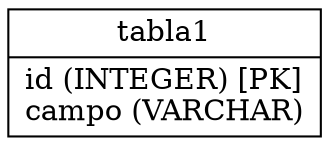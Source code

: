 digraph G {
"tabla1" [label="{<table>tabla1|<cols>id (INTEGER) [PK]\lcampo (VARCHAR)\l}", shape=record];
}

